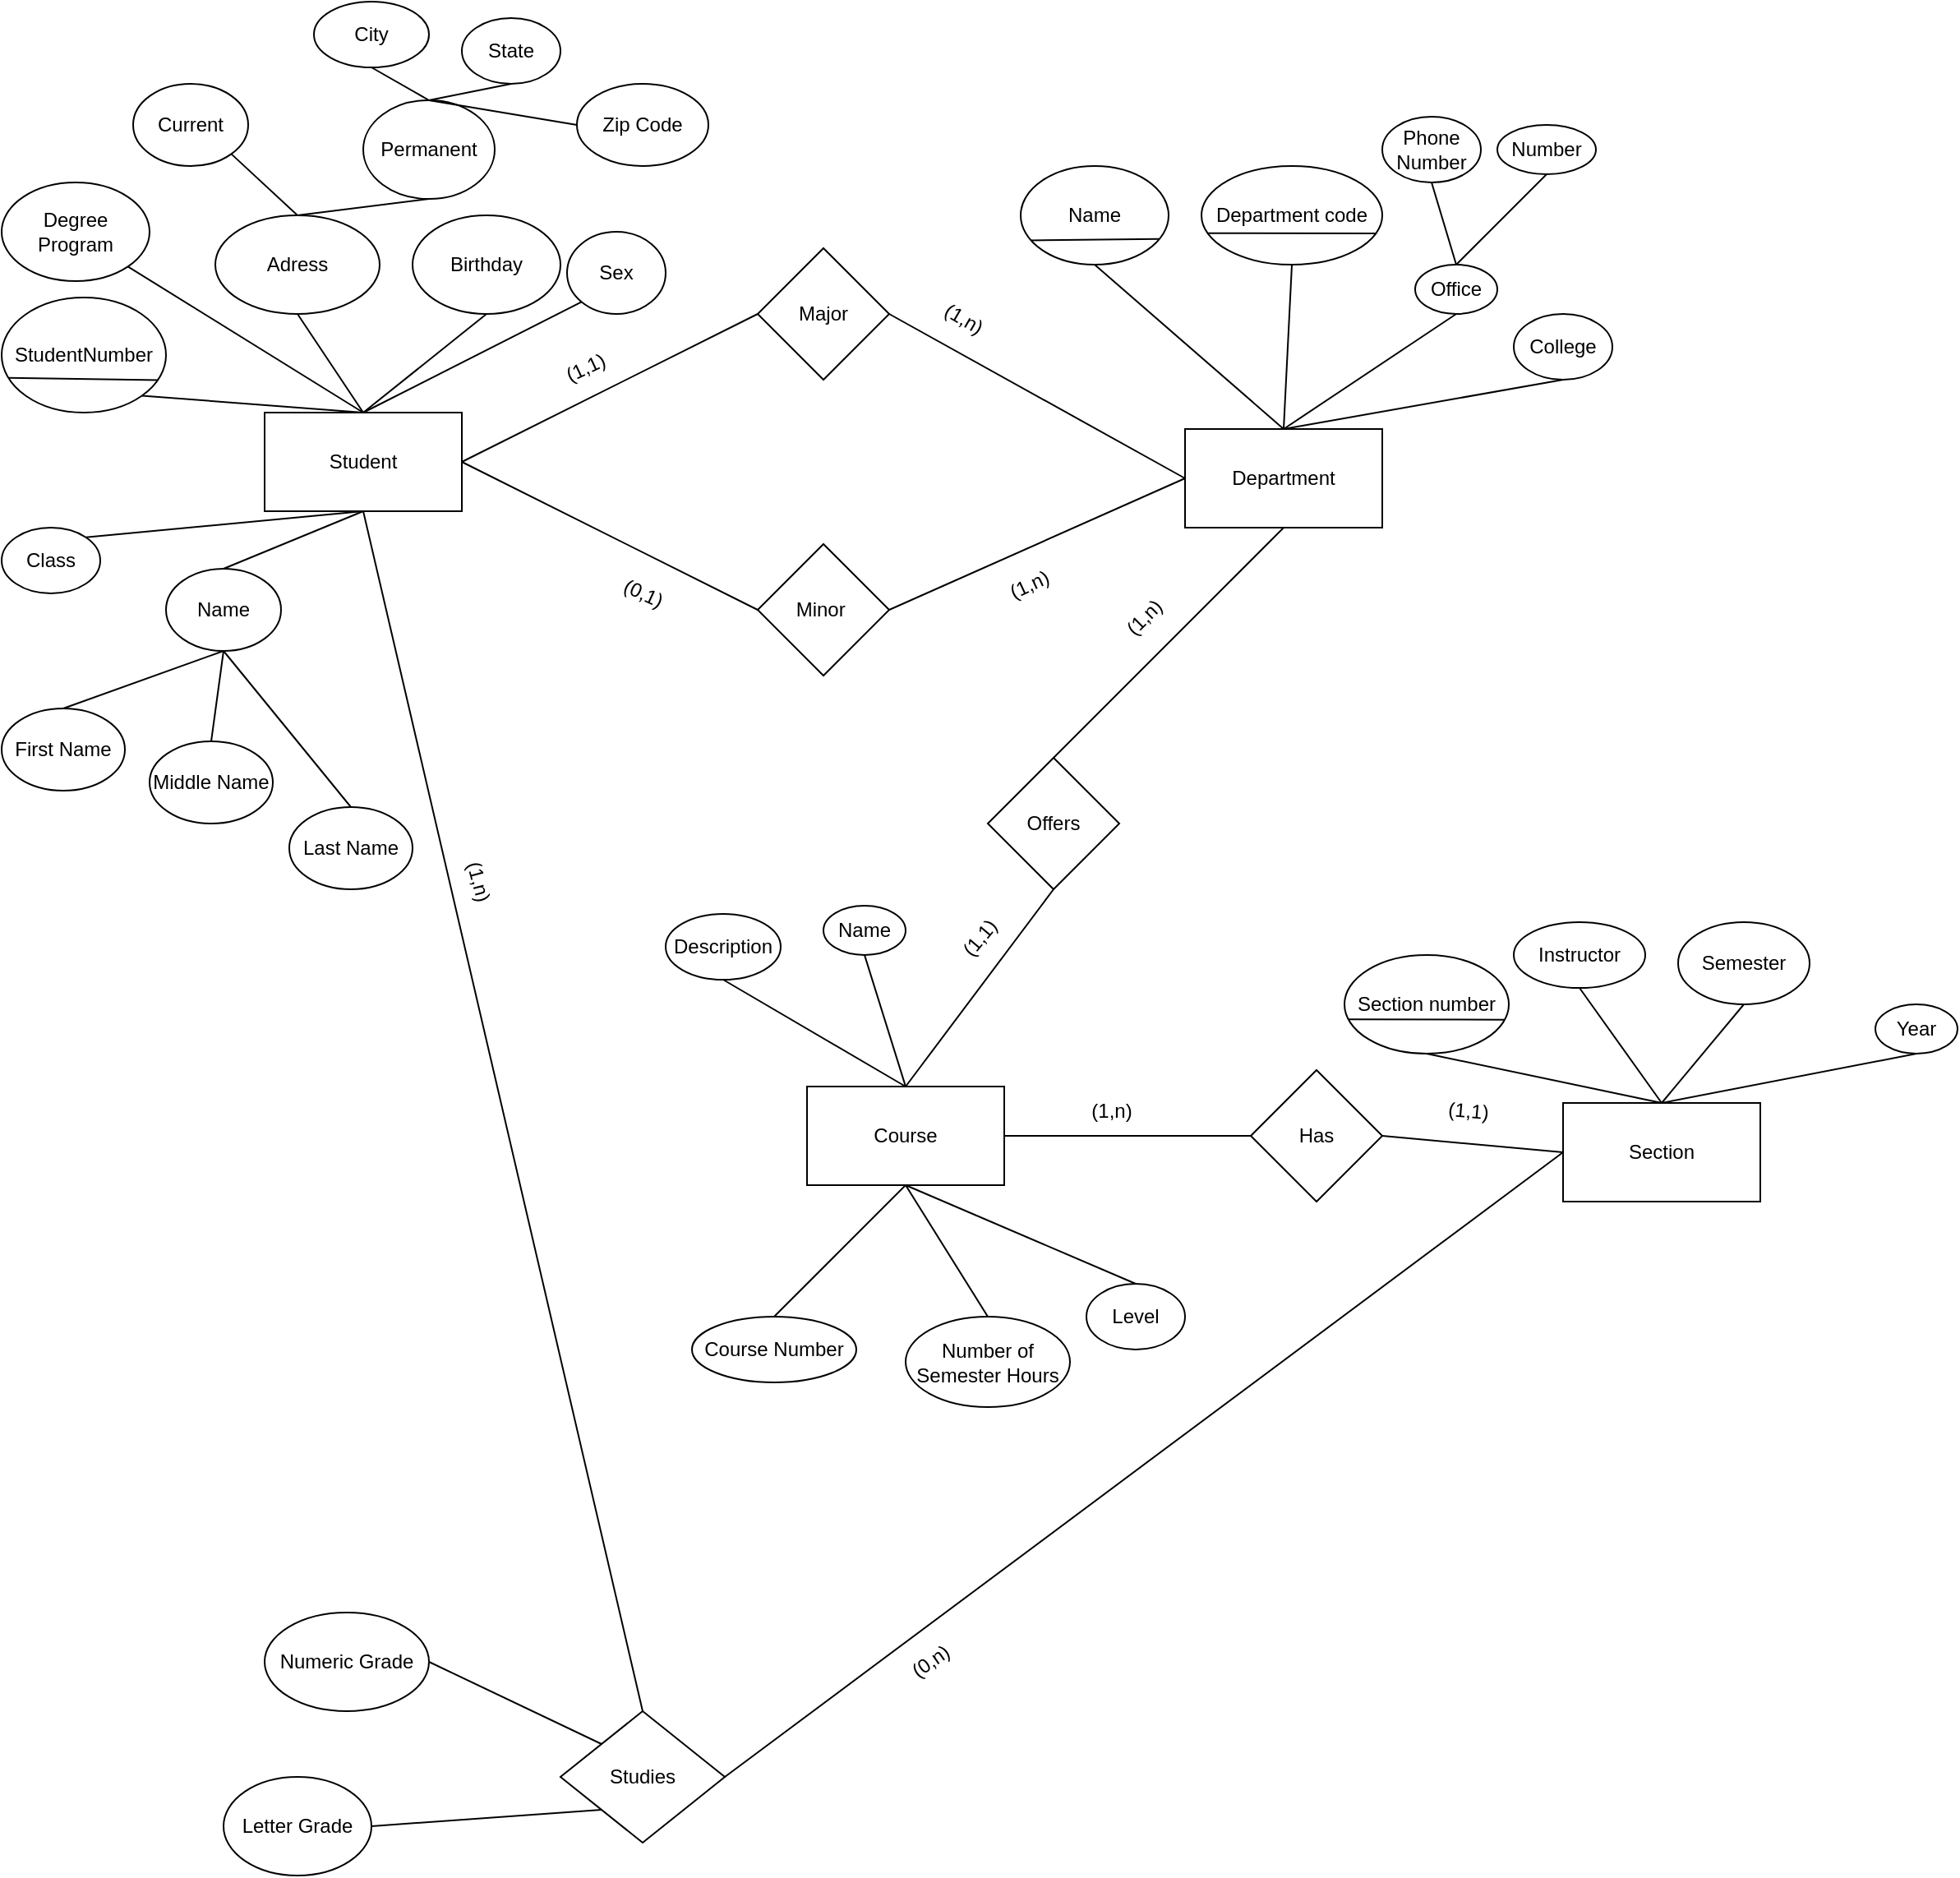 <mxfile version="21.7.5" type="github">
  <diagram name="Trang-1" id="bUZbcSmSO2R_-x17oZc5">
    <mxGraphModel dx="2364" dy="1249" grid="1" gridSize="10" guides="1" tooltips="1" connect="1" arrows="1" fold="1" page="1" pageScale="1" pageWidth="827" pageHeight="1169" math="0" shadow="0">
      <root>
        <mxCell id="0" />
        <mxCell id="1" parent="0" />
        <mxCell id="7urX788cK74MD0mrlxxl-1" value="Student" style="rounded=0;whiteSpace=wrap;html=1;" vertex="1" parent="1">
          <mxGeometry x="170" y="260" width="120" height="60" as="geometry" />
        </mxCell>
        <mxCell id="7urX788cK74MD0mrlxxl-2" value="Adress" style="ellipse;whiteSpace=wrap;html=1;" vertex="1" parent="1">
          <mxGeometry x="140" y="140" width="100" height="60" as="geometry" />
        </mxCell>
        <mxCell id="7urX788cK74MD0mrlxxl-3" value="Current" style="ellipse;whiteSpace=wrap;html=1;" vertex="1" parent="1">
          <mxGeometry x="90" y="60" width="70" height="50" as="geometry" />
        </mxCell>
        <mxCell id="7urX788cK74MD0mrlxxl-4" value="Permanent" style="ellipse;whiteSpace=wrap;html=1;" vertex="1" parent="1">
          <mxGeometry x="230" y="70" width="80" height="60" as="geometry" />
        </mxCell>
        <mxCell id="7urX788cK74MD0mrlxxl-5" value="" style="endArrow=none;html=1;rounded=0;entryX=1;entryY=1;entryDx=0;entryDy=0;exitX=0.5;exitY=0;exitDx=0;exitDy=0;" edge="1" parent="1" source="7urX788cK74MD0mrlxxl-2" target="7urX788cK74MD0mrlxxl-3">
          <mxGeometry width="50" height="50" relative="1" as="geometry">
            <mxPoint x="200" y="230" as="sourcePoint" />
            <mxPoint x="250" y="180" as="targetPoint" />
          </mxGeometry>
        </mxCell>
        <mxCell id="7urX788cK74MD0mrlxxl-7" value="" style="endArrow=none;html=1;rounded=0;entryX=0.5;entryY=1;entryDx=0;entryDy=0;exitX=0.5;exitY=0;exitDx=0;exitDy=0;" edge="1" parent="1" source="7urX788cK74MD0mrlxxl-2" target="7urX788cK74MD0mrlxxl-4">
          <mxGeometry width="50" height="50" relative="1" as="geometry">
            <mxPoint x="200" y="230" as="sourcePoint" />
            <mxPoint x="250" y="180" as="targetPoint" />
          </mxGeometry>
        </mxCell>
        <mxCell id="7urX788cK74MD0mrlxxl-8" value="City" style="ellipse;whiteSpace=wrap;html=1;" vertex="1" parent="1">
          <mxGeometry x="200" y="10" width="70" height="40" as="geometry" />
        </mxCell>
        <mxCell id="7urX788cK74MD0mrlxxl-9" value="State" style="ellipse;whiteSpace=wrap;html=1;" vertex="1" parent="1">
          <mxGeometry x="290" y="20" width="60" height="40" as="geometry" />
        </mxCell>
        <mxCell id="7urX788cK74MD0mrlxxl-10" value="Zip Code" style="ellipse;whiteSpace=wrap;html=1;" vertex="1" parent="1">
          <mxGeometry x="360" y="60" width="80" height="50" as="geometry" />
        </mxCell>
        <mxCell id="7urX788cK74MD0mrlxxl-11" value="" style="endArrow=none;html=1;rounded=0;entryX=0.5;entryY=1;entryDx=0;entryDy=0;exitX=0.5;exitY=0;exitDx=0;exitDy=0;" edge="1" parent="1" source="7urX788cK74MD0mrlxxl-4" target="7urX788cK74MD0mrlxxl-9">
          <mxGeometry width="50" height="50" relative="1" as="geometry">
            <mxPoint x="200" y="230" as="sourcePoint" />
            <mxPoint x="250" y="180" as="targetPoint" />
          </mxGeometry>
        </mxCell>
        <mxCell id="7urX788cK74MD0mrlxxl-12" value="" style="endArrow=none;html=1;rounded=0;entryX=0;entryY=0.5;entryDx=0;entryDy=0;exitX=0.5;exitY=0;exitDx=0;exitDy=0;" edge="1" parent="1" source="7urX788cK74MD0mrlxxl-4" target="7urX788cK74MD0mrlxxl-10">
          <mxGeometry width="50" height="50" relative="1" as="geometry">
            <mxPoint x="200" y="230" as="sourcePoint" />
            <mxPoint x="250" y="180" as="targetPoint" />
          </mxGeometry>
        </mxCell>
        <mxCell id="7urX788cK74MD0mrlxxl-13" value="" style="endArrow=none;html=1;rounded=0;entryX=0.5;entryY=1;entryDx=0;entryDy=0;exitX=0.5;exitY=0;exitDx=0;exitDy=0;" edge="1" parent="1" source="7urX788cK74MD0mrlxxl-4" target="7urX788cK74MD0mrlxxl-8">
          <mxGeometry width="50" height="50" relative="1" as="geometry">
            <mxPoint x="200" y="230" as="sourcePoint" />
            <mxPoint x="250" y="180" as="targetPoint" />
          </mxGeometry>
        </mxCell>
        <mxCell id="7urX788cK74MD0mrlxxl-14" value="" style="endArrow=none;html=1;rounded=0;entryX=0.5;entryY=1;entryDx=0;entryDy=0;exitX=0.5;exitY=0;exitDx=0;exitDy=0;" edge="1" parent="1" source="7urX788cK74MD0mrlxxl-1" target="7urX788cK74MD0mrlxxl-2">
          <mxGeometry width="50" height="50" relative="1" as="geometry">
            <mxPoint x="200" y="230" as="sourcePoint" />
            <mxPoint x="250" y="180" as="targetPoint" />
          </mxGeometry>
        </mxCell>
        <mxCell id="7urX788cK74MD0mrlxxl-15" value="Degree&lt;br&gt;Program" style="ellipse;whiteSpace=wrap;html=1;" vertex="1" parent="1">
          <mxGeometry x="10" y="120" width="90" height="60" as="geometry" />
        </mxCell>
        <mxCell id="7urX788cK74MD0mrlxxl-16" value="" style="endArrow=none;html=1;rounded=0;entryX=1;entryY=1;entryDx=0;entryDy=0;exitX=0.5;exitY=0;exitDx=0;exitDy=0;" edge="1" parent="1" source="7urX788cK74MD0mrlxxl-1" target="7urX788cK74MD0mrlxxl-15">
          <mxGeometry width="50" height="50" relative="1" as="geometry">
            <mxPoint x="200" y="230" as="sourcePoint" />
            <mxPoint x="250" y="180" as="targetPoint" />
          </mxGeometry>
        </mxCell>
        <mxCell id="7urX788cK74MD0mrlxxl-17" value="Birthday" style="ellipse;whiteSpace=wrap;html=1;" vertex="1" parent="1">
          <mxGeometry x="260" y="140" width="90" height="60" as="geometry" />
        </mxCell>
        <mxCell id="7urX788cK74MD0mrlxxl-18" value="" style="endArrow=none;html=1;rounded=0;entryX=0.5;entryY=1;entryDx=0;entryDy=0;exitX=0.5;exitY=0;exitDx=0;exitDy=0;" edge="1" parent="1" source="7urX788cK74MD0mrlxxl-1" target="7urX788cK74MD0mrlxxl-17">
          <mxGeometry width="50" height="50" relative="1" as="geometry">
            <mxPoint x="200" y="230" as="sourcePoint" />
            <mxPoint x="250" y="180" as="targetPoint" />
          </mxGeometry>
        </mxCell>
        <mxCell id="7urX788cK74MD0mrlxxl-19" value="Sex" style="ellipse;whiteSpace=wrap;html=1;" vertex="1" parent="1">
          <mxGeometry x="354" y="150" width="60" height="50" as="geometry" />
        </mxCell>
        <mxCell id="7urX788cK74MD0mrlxxl-20" value="" style="endArrow=none;html=1;rounded=0;exitX=0.5;exitY=0;exitDx=0;exitDy=0;entryX=0;entryY=1;entryDx=0;entryDy=0;" edge="1" parent="1" source="7urX788cK74MD0mrlxxl-1" target="7urX788cK74MD0mrlxxl-19">
          <mxGeometry width="50" height="50" relative="1" as="geometry">
            <mxPoint x="290" y="230" as="sourcePoint" />
            <mxPoint x="340" y="180" as="targetPoint" />
          </mxGeometry>
        </mxCell>
        <mxCell id="7urX788cK74MD0mrlxxl-21" value="StudentNumber" style="ellipse;whiteSpace=wrap;html=1;" vertex="1" parent="1">
          <mxGeometry x="10" y="190" width="100" height="70" as="geometry" />
        </mxCell>
        <mxCell id="7urX788cK74MD0mrlxxl-24" value="" style="endArrow=none;html=1;rounded=0;entryX=0.953;entryY=0.717;entryDx=0;entryDy=0;entryPerimeter=0;exitX=0.044;exitY=0.698;exitDx=0;exitDy=0;exitPerimeter=0;" edge="1" parent="1" source="7urX788cK74MD0mrlxxl-21" target="7urX788cK74MD0mrlxxl-21">
          <mxGeometry width="50" height="50" relative="1" as="geometry">
            <mxPoint x="50" y="390" as="sourcePoint" />
            <mxPoint x="100" y="340" as="targetPoint" />
          </mxGeometry>
        </mxCell>
        <mxCell id="7urX788cK74MD0mrlxxl-25" value="" style="endArrow=none;html=1;rounded=0;entryX=0.5;entryY=0;entryDx=0;entryDy=0;exitX=1;exitY=1;exitDx=0;exitDy=0;" edge="1" parent="1" source="7urX788cK74MD0mrlxxl-21" target="7urX788cK74MD0mrlxxl-1">
          <mxGeometry width="50" height="50" relative="1" as="geometry">
            <mxPoint y="230" as="sourcePoint" />
            <mxPoint x="50" y="180" as="targetPoint" />
          </mxGeometry>
        </mxCell>
        <mxCell id="7urX788cK74MD0mrlxxl-26" value="Class" style="ellipse;whiteSpace=wrap;html=1;" vertex="1" parent="1">
          <mxGeometry x="10" y="330" width="60" height="40" as="geometry" />
        </mxCell>
        <mxCell id="7urX788cK74MD0mrlxxl-27" value="" style="endArrow=none;html=1;rounded=0;entryX=0.5;entryY=1;entryDx=0;entryDy=0;exitX=1;exitY=0;exitDx=0;exitDy=0;" edge="1" parent="1" source="7urX788cK74MD0mrlxxl-26" target="7urX788cK74MD0mrlxxl-1">
          <mxGeometry width="50" height="50" relative="1" as="geometry">
            <mxPoint x="130" y="390" as="sourcePoint" />
            <mxPoint x="180" y="340" as="targetPoint" />
          </mxGeometry>
        </mxCell>
        <mxCell id="7urX788cK74MD0mrlxxl-28" value="" style="endArrow=none;html=1;rounded=0;entryX=0.5;entryY=1;entryDx=0;entryDy=0;exitX=0.5;exitY=0;exitDx=0;exitDy=0;" edge="1" parent="1" source="7urX788cK74MD0mrlxxl-29" target="7urX788cK74MD0mrlxxl-1">
          <mxGeometry width="50" height="50" relative="1" as="geometry">
            <mxPoint x="160" y="450" as="sourcePoint" />
            <mxPoint x="220" y="360" as="targetPoint" />
          </mxGeometry>
        </mxCell>
        <mxCell id="7urX788cK74MD0mrlxxl-29" value="Name" style="ellipse;whiteSpace=wrap;html=1;" vertex="1" parent="1">
          <mxGeometry x="110" y="355" width="70" height="50" as="geometry" />
        </mxCell>
        <mxCell id="7urX788cK74MD0mrlxxl-30" value="First Name" style="ellipse;whiteSpace=wrap;html=1;" vertex="1" parent="1">
          <mxGeometry x="10" y="440" width="75" height="50" as="geometry" />
        </mxCell>
        <mxCell id="7urX788cK74MD0mrlxxl-31" value="Last Name" style="ellipse;whiteSpace=wrap;html=1;" vertex="1" parent="1">
          <mxGeometry x="185" y="500" width="75" height="50" as="geometry" />
        </mxCell>
        <mxCell id="7urX788cK74MD0mrlxxl-32" value="Middle Name" style="ellipse;whiteSpace=wrap;html=1;" vertex="1" parent="1">
          <mxGeometry x="100" y="460" width="75" height="50" as="geometry" />
        </mxCell>
        <mxCell id="7urX788cK74MD0mrlxxl-34" value="" style="endArrow=none;html=1;rounded=0;entryX=0.5;entryY=1;entryDx=0;entryDy=0;exitX=0.5;exitY=0;exitDx=0;exitDy=0;" edge="1" parent="1" source="7urX788cK74MD0mrlxxl-30" target="7urX788cK74MD0mrlxxl-29">
          <mxGeometry width="50" height="50" relative="1" as="geometry">
            <mxPoint x="130" y="390" as="sourcePoint" />
            <mxPoint x="180" y="340" as="targetPoint" />
          </mxGeometry>
        </mxCell>
        <mxCell id="7urX788cK74MD0mrlxxl-35" value="" style="endArrow=none;html=1;rounded=0;entryX=0.5;entryY=1;entryDx=0;entryDy=0;exitX=0.5;exitY=0;exitDx=0;exitDy=0;" edge="1" parent="1" source="7urX788cK74MD0mrlxxl-32" target="7urX788cK74MD0mrlxxl-29">
          <mxGeometry width="50" height="50" relative="1" as="geometry">
            <mxPoint x="130" y="390" as="sourcePoint" />
            <mxPoint x="180" y="340" as="targetPoint" />
          </mxGeometry>
        </mxCell>
        <mxCell id="7urX788cK74MD0mrlxxl-36" value="" style="endArrow=none;html=1;rounded=0;entryX=0.5;entryY=1;entryDx=0;entryDy=0;exitX=0.5;exitY=0;exitDx=0;exitDy=0;" edge="1" parent="1" source="7urX788cK74MD0mrlxxl-31" target="7urX788cK74MD0mrlxxl-29">
          <mxGeometry width="50" height="50" relative="1" as="geometry">
            <mxPoint x="130" y="390" as="sourcePoint" />
            <mxPoint x="180" y="340" as="targetPoint" />
          </mxGeometry>
        </mxCell>
        <mxCell id="7urX788cK74MD0mrlxxl-37" value="" style="endArrow=none;html=1;rounded=0;exitX=1;exitY=0.5;exitDx=0;exitDy=0;entryX=0;entryY=0.5;entryDx=0;entryDy=0;" edge="1" parent="1" source="7urX788cK74MD0mrlxxl-1" target="7urX788cK74MD0mrlxxl-38">
          <mxGeometry width="50" height="50" relative="1" as="geometry">
            <mxPoint x="430" y="130" as="sourcePoint" />
            <mxPoint x="490" y="190" as="targetPoint" />
          </mxGeometry>
        </mxCell>
        <mxCell id="7urX788cK74MD0mrlxxl-38" value="Major" style="rhombus;whiteSpace=wrap;html=1;" vertex="1" parent="1">
          <mxGeometry x="470" y="160" width="80" height="80" as="geometry" />
        </mxCell>
        <mxCell id="7urX788cK74MD0mrlxxl-39" value="(1,1)" style="text;html=1;align=center;verticalAlign=middle;resizable=0;points=[];autosize=1;strokeColor=none;fillColor=none;rotation=-25;" vertex="1" parent="1">
          <mxGeometry x="340" y="218" width="50" height="30" as="geometry" />
        </mxCell>
        <mxCell id="7urX788cK74MD0mrlxxl-40" value="" style="endArrow=none;html=1;rounded=0;exitX=1;exitY=0.5;exitDx=0;exitDy=0;entryX=0;entryY=0.5;entryDx=0;entryDy=0;" edge="1" parent="1" source="7urX788cK74MD0mrlxxl-1" target="7urX788cK74MD0mrlxxl-41">
          <mxGeometry width="50" height="50" relative="1" as="geometry">
            <mxPoint x="360" y="130" as="sourcePoint" />
            <mxPoint x="480" y="380" as="targetPoint" />
          </mxGeometry>
        </mxCell>
        <mxCell id="7urX788cK74MD0mrlxxl-41" value="Minor&amp;nbsp;" style="rhombus;whiteSpace=wrap;html=1;" vertex="1" parent="1">
          <mxGeometry x="470" y="340" width="80" height="80" as="geometry" />
        </mxCell>
        <mxCell id="7urX788cK74MD0mrlxxl-42" value="" style="endArrow=none;html=1;rounded=0;entryX=1;entryY=0.5;entryDx=0;entryDy=0;exitX=0;exitY=0.5;exitDx=0;exitDy=0;" edge="1" parent="1" source="7urX788cK74MD0mrlxxl-44" target="7urX788cK74MD0mrlxxl-38">
          <mxGeometry width="50" height="50" relative="1" as="geometry">
            <mxPoint x="730" y="300" as="sourcePoint" />
            <mxPoint x="580" y="210" as="targetPoint" />
          </mxGeometry>
        </mxCell>
        <mxCell id="7urX788cK74MD0mrlxxl-43" value="" style="endArrow=none;html=1;rounded=0;exitX=1;exitY=0.5;exitDx=0;exitDy=0;entryX=0;entryY=0.5;entryDx=0;entryDy=0;" edge="1" parent="1" source="7urX788cK74MD0mrlxxl-41" target="7urX788cK74MD0mrlxxl-44">
          <mxGeometry width="50" height="50" relative="1" as="geometry">
            <mxPoint x="530" y="260" as="sourcePoint" />
            <mxPoint x="730" y="300" as="targetPoint" />
          </mxGeometry>
        </mxCell>
        <mxCell id="7urX788cK74MD0mrlxxl-44" value="Department" style="rounded=0;whiteSpace=wrap;html=1;" vertex="1" parent="1">
          <mxGeometry x="730" y="270" width="120" height="60" as="geometry" />
        </mxCell>
        <mxCell id="7urX788cK74MD0mrlxxl-45" value="" style="endArrow=none;html=1;rounded=0;entryX=0.5;entryY=0;entryDx=0;entryDy=0;exitX=0.5;exitY=1;exitDx=0;exitDy=0;" edge="1" parent="1" source="7urX788cK74MD0mrlxxl-46" target="7urX788cK74MD0mrlxxl-44">
          <mxGeometry width="50" height="50" relative="1" as="geometry">
            <mxPoint x="690" y="180" as="sourcePoint" />
            <mxPoint x="740" y="180" as="targetPoint" />
          </mxGeometry>
        </mxCell>
        <mxCell id="7urX788cK74MD0mrlxxl-46" value="Name" style="ellipse;whiteSpace=wrap;html=1;" vertex="1" parent="1">
          <mxGeometry x="630" y="110" width="90" height="60" as="geometry" />
        </mxCell>
        <mxCell id="7urX788cK74MD0mrlxxl-47" value="" style="endArrow=none;html=1;rounded=0;exitX=0.068;exitY=0.754;exitDx=0;exitDy=0;exitPerimeter=0;entryX=0.936;entryY=0.739;entryDx=0;entryDy=0;entryPerimeter=0;" edge="1" parent="1" source="7urX788cK74MD0mrlxxl-46" target="7urX788cK74MD0mrlxxl-46">
          <mxGeometry width="50" height="50" relative="1" as="geometry">
            <mxPoint x="690" y="230" as="sourcePoint" />
            <mxPoint x="710" y="155" as="targetPoint" />
          </mxGeometry>
        </mxCell>
        <mxCell id="7urX788cK74MD0mrlxxl-48" value="Department code" style="ellipse;whiteSpace=wrap;html=1;" vertex="1" parent="1">
          <mxGeometry x="740" y="110" width="110" height="60" as="geometry" />
        </mxCell>
        <mxCell id="7urX788cK74MD0mrlxxl-49" value="" style="endArrow=none;html=1;rounded=0;entryX=0.966;entryY=0.684;entryDx=0;entryDy=0;entryPerimeter=0;exitX=0.033;exitY=0.681;exitDx=0;exitDy=0;exitPerimeter=0;" edge="1" parent="1" source="7urX788cK74MD0mrlxxl-48" target="7urX788cK74MD0mrlxxl-48">
          <mxGeometry width="50" height="50" relative="1" as="geometry">
            <mxPoint x="770" y="230" as="sourcePoint" />
            <mxPoint x="820" y="180" as="targetPoint" />
          </mxGeometry>
        </mxCell>
        <mxCell id="7urX788cK74MD0mrlxxl-50" value="" style="endArrow=none;html=1;rounded=0;entryX=0.5;entryY=1;entryDx=0;entryDy=0;exitX=0.5;exitY=0;exitDx=0;exitDy=0;" edge="1" parent="1" source="7urX788cK74MD0mrlxxl-44" target="7urX788cK74MD0mrlxxl-48">
          <mxGeometry width="50" height="50" relative="1" as="geometry">
            <mxPoint x="760" y="170" as="sourcePoint" />
            <mxPoint x="810" y="120" as="targetPoint" />
          </mxGeometry>
        </mxCell>
        <mxCell id="7urX788cK74MD0mrlxxl-51" value="" style="endArrow=none;html=1;rounded=0;exitX=0.5;exitY=0;exitDx=0;exitDy=0;entryX=0.5;entryY=1;entryDx=0;entryDy=0;" edge="1" parent="1" source="7urX788cK74MD0mrlxxl-44" target="7urX788cK74MD0mrlxxl-52">
          <mxGeometry width="50" height="50" relative="1" as="geometry">
            <mxPoint x="830" y="270" as="sourcePoint" />
            <mxPoint x="900" y="190" as="targetPoint" />
          </mxGeometry>
        </mxCell>
        <mxCell id="7urX788cK74MD0mrlxxl-52" value="Office" style="ellipse;whiteSpace=wrap;html=1;" vertex="1" parent="1">
          <mxGeometry x="870" y="170" width="50" height="30" as="geometry" />
        </mxCell>
        <mxCell id="7urX788cK74MD0mrlxxl-53" value="Number" style="ellipse;whiteSpace=wrap;html=1;" vertex="1" parent="1">
          <mxGeometry x="920" y="85" width="60" height="30" as="geometry" />
        </mxCell>
        <mxCell id="7urX788cK74MD0mrlxxl-54" value="" style="endArrow=none;html=1;rounded=0;entryX=0.5;entryY=1;entryDx=0;entryDy=0;exitX=0.5;exitY=0;exitDx=0;exitDy=0;" edge="1" parent="1" source="7urX788cK74MD0mrlxxl-52" target="7urX788cK74MD0mrlxxl-53">
          <mxGeometry width="50" height="50" relative="1" as="geometry">
            <mxPoint x="970" y="260" as="sourcePoint" />
            <mxPoint x="1020" y="210" as="targetPoint" />
          </mxGeometry>
        </mxCell>
        <mxCell id="7urX788cK74MD0mrlxxl-56" value="Phone Number" style="ellipse;whiteSpace=wrap;html=1;" vertex="1" parent="1">
          <mxGeometry x="850" y="80" width="60" height="40" as="geometry" />
        </mxCell>
        <mxCell id="7urX788cK74MD0mrlxxl-57" value="" style="endArrow=none;html=1;rounded=0;entryX=0.5;entryY=1;entryDx=0;entryDy=0;exitX=0.5;exitY=0;exitDx=0;exitDy=0;" edge="1" parent="1" source="7urX788cK74MD0mrlxxl-52" target="7urX788cK74MD0mrlxxl-56">
          <mxGeometry width="50" height="50" relative="1" as="geometry">
            <mxPoint x="860" y="240" as="sourcePoint" />
            <mxPoint x="910" y="190" as="targetPoint" />
          </mxGeometry>
        </mxCell>
        <mxCell id="7urX788cK74MD0mrlxxl-58" value="" style="endArrow=none;html=1;rounded=0;exitX=0.5;exitY=0;exitDx=0;exitDy=0;entryX=0.5;entryY=1;entryDx=0;entryDy=0;" edge="1" parent="1" source="7urX788cK74MD0mrlxxl-44" target="7urX788cK74MD0mrlxxl-59">
          <mxGeometry width="50" height="50" relative="1" as="geometry">
            <mxPoint x="850" y="280" as="sourcePoint" />
            <mxPoint x="930" y="230" as="targetPoint" />
          </mxGeometry>
        </mxCell>
        <mxCell id="7urX788cK74MD0mrlxxl-59" value="College" style="ellipse;whiteSpace=wrap;html=1;" vertex="1" parent="1">
          <mxGeometry x="930" y="200" width="60" height="40" as="geometry" />
        </mxCell>
        <mxCell id="7urX788cK74MD0mrlxxl-60" value="(1,n)" style="text;html=1;align=center;verticalAlign=middle;resizable=0;points=[];autosize=1;strokeColor=none;fillColor=none;rotation=30;" vertex="1" parent="1">
          <mxGeometry x="570" y="188" width="50" height="30" as="geometry" />
        </mxCell>
        <mxCell id="7urX788cK74MD0mrlxxl-61" value="(0,1)" style="text;html=1;align=center;verticalAlign=middle;resizable=0;points=[];autosize=1;strokeColor=none;fillColor=none;rotation=25;" vertex="1" parent="1">
          <mxGeometry x="375" y="355" width="50" height="30" as="geometry" />
        </mxCell>
        <mxCell id="7urX788cK74MD0mrlxxl-62" value="(1,n)" style="text;html=1;align=center;verticalAlign=middle;resizable=0;points=[];autosize=1;strokeColor=none;fillColor=none;rotation=-25;" vertex="1" parent="1">
          <mxGeometry x="610" y="350" width="50" height="30" as="geometry" />
        </mxCell>
        <mxCell id="7urX788cK74MD0mrlxxl-63" value="" style="endArrow=none;html=1;rounded=0;entryX=0.5;entryY=1;entryDx=0;entryDy=0;exitX=0.5;exitY=0;exitDx=0;exitDy=0;" edge="1" parent="1" source="7urX788cK74MD0mrlxxl-64" target="7urX788cK74MD0mrlxxl-1">
          <mxGeometry width="50" height="50" relative="1" as="geometry">
            <mxPoint x="450" y="660" as="sourcePoint" />
            <mxPoint x="250" y="330" as="targetPoint" />
          </mxGeometry>
        </mxCell>
        <mxCell id="7urX788cK74MD0mrlxxl-64" value="Studies" style="rhombus;whiteSpace=wrap;html=1;" vertex="1" parent="1">
          <mxGeometry x="350" y="1050" width="100" height="80" as="geometry" />
        </mxCell>
        <mxCell id="7urX788cK74MD0mrlxxl-65" value="Letter Grade" style="ellipse;whiteSpace=wrap;html=1;" vertex="1" parent="1">
          <mxGeometry x="145" y="1090" width="90" height="60" as="geometry" />
        </mxCell>
        <mxCell id="7urX788cK74MD0mrlxxl-67" value="Numeric Grade" style="ellipse;whiteSpace=wrap;html=1;" vertex="1" parent="1">
          <mxGeometry x="170" y="990" width="100" height="60" as="geometry" />
        </mxCell>
        <mxCell id="7urX788cK74MD0mrlxxl-68" value="" style="endArrow=none;html=1;rounded=0;entryX=0;entryY=1;entryDx=0;entryDy=0;exitX=1;exitY=0.5;exitDx=0;exitDy=0;" edge="1" parent="1" source="7urX788cK74MD0mrlxxl-65" target="7urX788cK74MD0mrlxxl-64">
          <mxGeometry width="50" height="50" relative="1" as="geometry">
            <mxPoint x="540" y="680" as="sourcePoint" />
            <mxPoint x="590" y="630" as="targetPoint" />
          </mxGeometry>
        </mxCell>
        <mxCell id="7urX788cK74MD0mrlxxl-69" value="" style="endArrow=none;html=1;rounded=0;entryX=1;entryY=0.5;entryDx=0;entryDy=0;exitX=0;exitY=0;exitDx=0;exitDy=0;" edge="1" parent="1" source="7urX788cK74MD0mrlxxl-64" target="7urX788cK74MD0mrlxxl-67">
          <mxGeometry width="50" height="50" relative="1" as="geometry">
            <mxPoint x="540" y="680" as="sourcePoint" />
            <mxPoint x="590" y="630" as="targetPoint" />
          </mxGeometry>
        </mxCell>
        <mxCell id="7urX788cK74MD0mrlxxl-72" value="" style="endArrow=none;html=1;rounded=0;entryX=0.5;entryY=1;entryDx=0;entryDy=0;exitX=0.5;exitY=0;exitDx=0;exitDy=0;" edge="1" parent="1" source="7urX788cK74MD0mrlxxl-73" target="7urX788cK74MD0mrlxxl-44">
          <mxGeometry width="50" height="50" relative="1" as="geometry">
            <mxPoint x="760" y="550" as="sourcePoint" />
            <mxPoint x="660" y="580" as="targetPoint" />
          </mxGeometry>
        </mxCell>
        <mxCell id="7urX788cK74MD0mrlxxl-73" value="Offers" style="rhombus;whiteSpace=wrap;html=1;" vertex="1" parent="1">
          <mxGeometry x="610" y="470" width="80" height="80" as="geometry" />
        </mxCell>
        <mxCell id="7urX788cK74MD0mrlxxl-75" value="Course" style="rounded=0;whiteSpace=wrap;html=1;" vertex="1" parent="1">
          <mxGeometry x="500" y="670" width="120" height="60" as="geometry" />
        </mxCell>
        <mxCell id="7urX788cK74MD0mrlxxl-76" value="(1,n)" style="text;html=1;align=center;verticalAlign=middle;resizable=0;points=[];autosize=1;strokeColor=none;fillColor=none;rotation=75;" vertex="1" parent="1">
          <mxGeometry x="275" y="530" width="50" height="30" as="geometry" />
        </mxCell>
        <mxCell id="7urX788cK74MD0mrlxxl-77" value="" style="endArrow=none;html=1;rounded=0;entryX=0.5;entryY=1;entryDx=0;entryDy=0;exitX=0.5;exitY=0;exitDx=0;exitDy=0;" edge="1" parent="1" source="7urX788cK74MD0mrlxxl-75" target="7urX788cK74MD0mrlxxl-73">
          <mxGeometry width="50" height="50" relative="1" as="geometry">
            <mxPoint x="570" y="650" as="sourcePoint" />
            <mxPoint x="620" y="600" as="targetPoint" />
          </mxGeometry>
        </mxCell>
        <mxCell id="7urX788cK74MD0mrlxxl-78" value="Name" style="ellipse;whiteSpace=wrap;html=1;" vertex="1" parent="1">
          <mxGeometry x="510" y="560" width="50" height="30" as="geometry" />
        </mxCell>
        <mxCell id="7urX788cK74MD0mrlxxl-79" value="" style="endArrow=none;html=1;rounded=0;entryX=0.5;entryY=1;entryDx=0;entryDy=0;exitX=0.5;exitY=0;exitDx=0;exitDy=0;" edge="1" parent="1" source="7urX788cK74MD0mrlxxl-75" target="7urX788cK74MD0mrlxxl-78">
          <mxGeometry width="50" height="50" relative="1" as="geometry">
            <mxPoint x="470" y="670" as="sourcePoint" />
            <mxPoint x="520" y="620" as="targetPoint" />
          </mxGeometry>
        </mxCell>
        <mxCell id="7urX788cK74MD0mrlxxl-81" value="Description" style="ellipse;whiteSpace=wrap;html=1;" vertex="1" parent="1">
          <mxGeometry x="414" y="565" width="70" height="40" as="geometry" />
        </mxCell>
        <mxCell id="7urX788cK74MD0mrlxxl-82" value="" style="endArrow=none;html=1;rounded=0;entryX=0.5;entryY=1;entryDx=0;entryDy=0;exitX=0.5;exitY=0;exitDx=0;exitDy=0;" edge="1" parent="1" source="7urX788cK74MD0mrlxxl-75" target="7urX788cK74MD0mrlxxl-81">
          <mxGeometry width="50" height="50" relative="1" as="geometry">
            <mxPoint x="470" y="670" as="sourcePoint" />
            <mxPoint x="520" y="620" as="targetPoint" />
          </mxGeometry>
        </mxCell>
        <mxCell id="7urX788cK74MD0mrlxxl-83" value="Course Number" style="ellipse;whiteSpace=wrap;html=1;" vertex="1" parent="1">
          <mxGeometry x="430" y="810" width="100" height="40" as="geometry" />
        </mxCell>
        <mxCell id="7urX788cK74MD0mrlxxl-84" value="" style="endArrow=none;html=1;rounded=0;entryX=0.5;entryY=1;entryDx=0;entryDy=0;exitX=0.5;exitY=0;exitDx=0;exitDy=0;" edge="1" parent="1" source="7urX788cK74MD0mrlxxl-83" target="7urX788cK74MD0mrlxxl-75">
          <mxGeometry width="50" height="50" relative="1" as="geometry">
            <mxPoint x="460" y="810" as="sourcePoint" />
            <mxPoint x="510" y="760" as="targetPoint" />
          </mxGeometry>
        </mxCell>
        <mxCell id="7urX788cK74MD0mrlxxl-85" value="Number of Semester Hours" style="ellipse;whiteSpace=wrap;html=1;" vertex="1" parent="1">
          <mxGeometry x="560" y="810" width="100" height="55" as="geometry" />
        </mxCell>
        <mxCell id="7urX788cK74MD0mrlxxl-86" value="" style="endArrow=none;html=1;rounded=0;entryX=0.5;entryY=1;entryDx=0;entryDy=0;exitX=0.5;exitY=0;exitDx=0;exitDy=0;" edge="1" parent="1" source="7urX788cK74MD0mrlxxl-85" target="7urX788cK74MD0mrlxxl-75">
          <mxGeometry width="50" height="50" relative="1" as="geometry">
            <mxPoint x="530" y="840" as="sourcePoint" />
            <mxPoint x="580" y="790" as="targetPoint" />
          </mxGeometry>
        </mxCell>
        <mxCell id="7urX788cK74MD0mrlxxl-88" value="Level" style="ellipse;whiteSpace=wrap;html=1;" vertex="1" parent="1">
          <mxGeometry x="670" y="790" width="60" height="40" as="geometry" />
        </mxCell>
        <mxCell id="7urX788cK74MD0mrlxxl-89" value="" style="endArrow=none;html=1;rounded=0;entryX=0.5;entryY=1;entryDx=0;entryDy=0;exitX=0.5;exitY=0;exitDx=0;exitDy=0;" edge="1" parent="1" source="7urX788cK74MD0mrlxxl-88" target="7urX788cK74MD0mrlxxl-75">
          <mxGeometry width="50" height="50" relative="1" as="geometry">
            <mxPoint x="600" y="820" as="sourcePoint" />
            <mxPoint x="650" y="770" as="targetPoint" />
          </mxGeometry>
        </mxCell>
        <mxCell id="7urX788cK74MD0mrlxxl-90" value="" style="endArrow=none;html=1;rounded=0;exitX=1;exitY=0.5;exitDx=0;exitDy=0;" edge="1" parent="1" source="7urX788cK74MD0mrlxxl-75" target="7urX788cK74MD0mrlxxl-91">
          <mxGeometry width="50" height="50" relative="1" as="geometry">
            <mxPoint x="660" y="730" as="sourcePoint" />
            <mxPoint x="730" y="700" as="targetPoint" />
          </mxGeometry>
        </mxCell>
        <mxCell id="7urX788cK74MD0mrlxxl-91" value="Has" style="rhombus;whiteSpace=wrap;html=1;" vertex="1" parent="1">
          <mxGeometry x="770" y="660" width="80" height="80" as="geometry" />
        </mxCell>
        <mxCell id="7urX788cK74MD0mrlxxl-92" value="" style="endArrow=none;html=1;rounded=0;exitX=1;exitY=0.5;exitDx=0;exitDy=0;entryX=0;entryY=0.5;entryDx=0;entryDy=0;" edge="1" parent="1" source="7urX788cK74MD0mrlxxl-91" target="7urX788cK74MD0mrlxxl-93">
          <mxGeometry width="50" height="50" relative="1" as="geometry">
            <mxPoint x="840" y="740" as="sourcePoint" />
            <mxPoint x="970" y="720" as="targetPoint" />
          </mxGeometry>
        </mxCell>
        <mxCell id="7urX788cK74MD0mrlxxl-93" value="Section" style="rounded=0;whiteSpace=wrap;html=1;" vertex="1" parent="1">
          <mxGeometry x="960" y="680" width="120" height="60" as="geometry" />
        </mxCell>
        <mxCell id="7urX788cK74MD0mrlxxl-94" value="Instructor" style="ellipse;whiteSpace=wrap;html=1;" vertex="1" parent="1">
          <mxGeometry x="930" y="570" width="80" height="40" as="geometry" />
        </mxCell>
        <mxCell id="7urX788cK74MD0mrlxxl-95" value="" style="endArrow=none;html=1;rounded=0;entryX=0.5;entryY=1;entryDx=0;entryDy=0;exitX=0.5;exitY=0;exitDx=0;exitDy=0;" edge="1" parent="1" source="7urX788cK74MD0mrlxxl-93" target="7urX788cK74MD0mrlxxl-94">
          <mxGeometry width="50" height="50" relative="1" as="geometry">
            <mxPoint x="1010" y="660" as="sourcePoint" />
            <mxPoint x="1010" y="610" as="targetPoint" />
          </mxGeometry>
        </mxCell>
        <mxCell id="7urX788cK74MD0mrlxxl-96" value="Semester" style="ellipse;whiteSpace=wrap;html=1;" vertex="1" parent="1">
          <mxGeometry x="1030" y="570" width="80" height="50" as="geometry" />
        </mxCell>
        <mxCell id="7urX788cK74MD0mrlxxl-97" value="" style="endArrow=none;html=1;rounded=0;entryX=0.5;entryY=1;entryDx=0;entryDy=0;exitX=0.5;exitY=0;exitDx=0;exitDy=0;" edge="1" parent="1" source="7urX788cK74MD0mrlxxl-93" target="7urX788cK74MD0mrlxxl-96">
          <mxGeometry width="50" height="50" relative="1" as="geometry">
            <mxPoint x="960" y="660" as="sourcePoint" />
            <mxPoint x="1010" y="610" as="targetPoint" />
          </mxGeometry>
        </mxCell>
        <mxCell id="7urX788cK74MD0mrlxxl-98" value="Section number" style="ellipse;whiteSpace=wrap;html=1;" vertex="1" parent="1">
          <mxGeometry x="827" y="590" width="100" height="60" as="geometry" />
        </mxCell>
        <mxCell id="7urX788cK74MD0mrlxxl-99" value="" style="endArrow=none;html=1;rounded=0;entryX=0.975;entryY=0.656;entryDx=0;entryDy=0;entryPerimeter=0;exitX=0.023;exitY=0.652;exitDx=0;exitDy=0;exitPerimeter=0;" edge="1" parent="1" source="7urX788cK74MD0mrlxxl-98" target="7urX788cK74MD0mrlxxl-98">
          <mxGeometry width="50" height="50" relative="1" as="geometry">
            <mxPoint x="960" y="660" as="sourcePoint" />
            <mxPoint x="1010" y="610" as="targetPoint" />
          </mxGeometry>
        </mxCell>
        <mxCell id="7urX788cK74MD0mrlxxl-100" value="" style="endArrow=none;html=1;rounded=0;exitX=0.5;exitY=1;exitDx=0;exitDy=0;" edge="1" parent="1" source="7urX788cK74MD0mrlxxl-98">
          <mxGeometry width="50" height="50" relative="1" as="geometry">
            <mxPoint x="950" y="710" as="sourcePoint" />
            <mxPoint x="1020" y="680" as="targetPoint" />
          </mxGeometry>
        </mxCell>
        <mxCell id="7urX788cK74MD0mrlxxl-101" value="Year" style="ellipse;whiteSpace=wrap;html=1;" vertex="1" parent="1">
          <mxGeometry x="1150" y="620" width="50" height="30" as="geometry" />
        </mxCell>
        <mxCell id="7urX788cK74MD0mrlxxl-102" value="" style="endArrow=none;html=1;rounded=0;entryX=0.5;entryY=1;entryDx=0;entryDy=0;exitX=0.5;exitY=0;exitDx=0;exitDy=0;" edge="1" parent="1" source="7urX788cK74MD0mrlxxl-93" target="7urX788cK74MD0mrlxxl-101">
          <mxGeometry width="50" height="50" relative="1" as="geometry">
            <mxPoint x="1080" y="730" as="sourcePoint" />
            <mxPoint x="1130" y="680" as="targetPoint" />
          </mxGeometry>
        </mxCell>
        <mxCell id="7urX788cK74MD0mrlxxl-103" value="" style="endArrow=none;html=1;rounded=0;exitX=1;exitY=0.5;exitDx=0;exitDy=0;entryX=0;entryY=0.5;entryDx=0;entryDy=0;" edge="1" parent="1" source="7urX788cK74MD0mrlxxl-64" target="7urX788cK74MD0mrlxxl-93">
          <mxGeometry width="50" height="50" relative="1" as="geometry">
            <mxPoint x="610" y="740" as="sourcePoint" />
            <mxPoint x="660" y="690" as="targetPoint" />
          </mxGeometry>
        </mxCell>
        <mxCell id="7urX788cK74MD0mrlxxl-104" value="(0,n)" style="text;html=1;align=center;verticalAlign=middle;resizable=0;points=[];autosize=1;strokeColor=none;fillColor=none;rotation=-35;" vertex="1" parent="1">
          <mxGeometry x="550" y="1005" width="50" height="30" as="geometry" />
        </mxCell>
        <mxCell id="7urX788cK74MD0mrlxxl-105" value="(1,1)" style="text;html=1;align=center;verticalAlign=middle;resizable=0;points=[];autosize=1;strokeColor=none;fillColor=none;rotation=5;" vertex="1" parent="1">
          <mxGeometry x="877" y="670" width="50" height="30" as="geometry" />
        </mxCell>
        <mxCell id="7urX788cK74MD0mrlxxl-106" value="(1,n)" style="text;html=1;align=center;verticalAlign=middle;resizable=0;points=[];autosize=1;strokeColor=none;fillColor=none;rotation=0;" vertex="1" parent="1">
          <mxGeometry x="660" y="670" width="50" height="30" as="geometry" />
        </mxCell>
        <mxCell id="7urX788cK74MD0mrlxxl-107" value="(1,n)" style="text;html=1;align=center;verticalAlign=middle;resizable=0;points=[];autosize=1;strokeColor=none;fillColor=none;rotation=-45;" vertex="1" parent="1">
          <mxGeometry x="680" y="370" width="50" height="30" as="geometry" />
        </mxCell>
        <mxCell id="7urX788cK74MD0mrlxxl-108" value="(1,1)" style="text;html=1;align=center;verticalAlign=middle;resizable=0;points=[];autosize=1;strokeColor=none;fillColor=none;rotation=-50;" vertex="1" parent="1">
          <mxGeometry x="580" y="565" width="50" height="30" as="geometry" />
        </mxCell>
      </root>
    </mxGraphModel>
  </diagram>
</mxfile>
